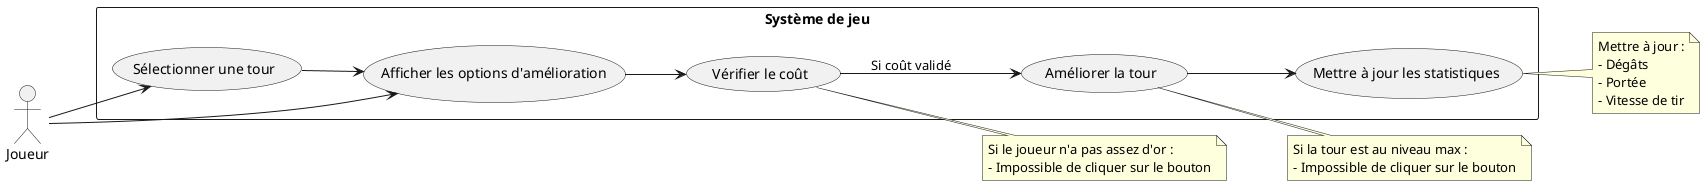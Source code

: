 @startuml UpgradeTower
left to right direction
skinparam packageStyle rectangle

actor Joueur as J

rectangle "Système de jeu" {
    usecase "Sélectionner une tour" as UC1
    usecase "Afficher les options d'amélioration" as UC2
    usecase "Vérifier le coût" as UC3
    usecase "Améliorer la tour" as UC4
    usecase "Mettre à jour les statistiques" as UC5
}


J --> UC1
UC1 --> UC2
J --> UC2
UC2 --> UC3
UC3 --> UC4 : Si coût validé
UC4 --> UC5

note right of UC3
    Si le joueur n'a pas assez d'or :
    - Impossible de cliquer sur le bouton
end note

note right of UC4
    Si la tour est au niveau max :
    - Impossible de cliquer sur le bouton
end note

note right of UC5
    Mettre à jour :
    - Dégâts
    - Portée
    - Vitesse de tir
end note
@enduml